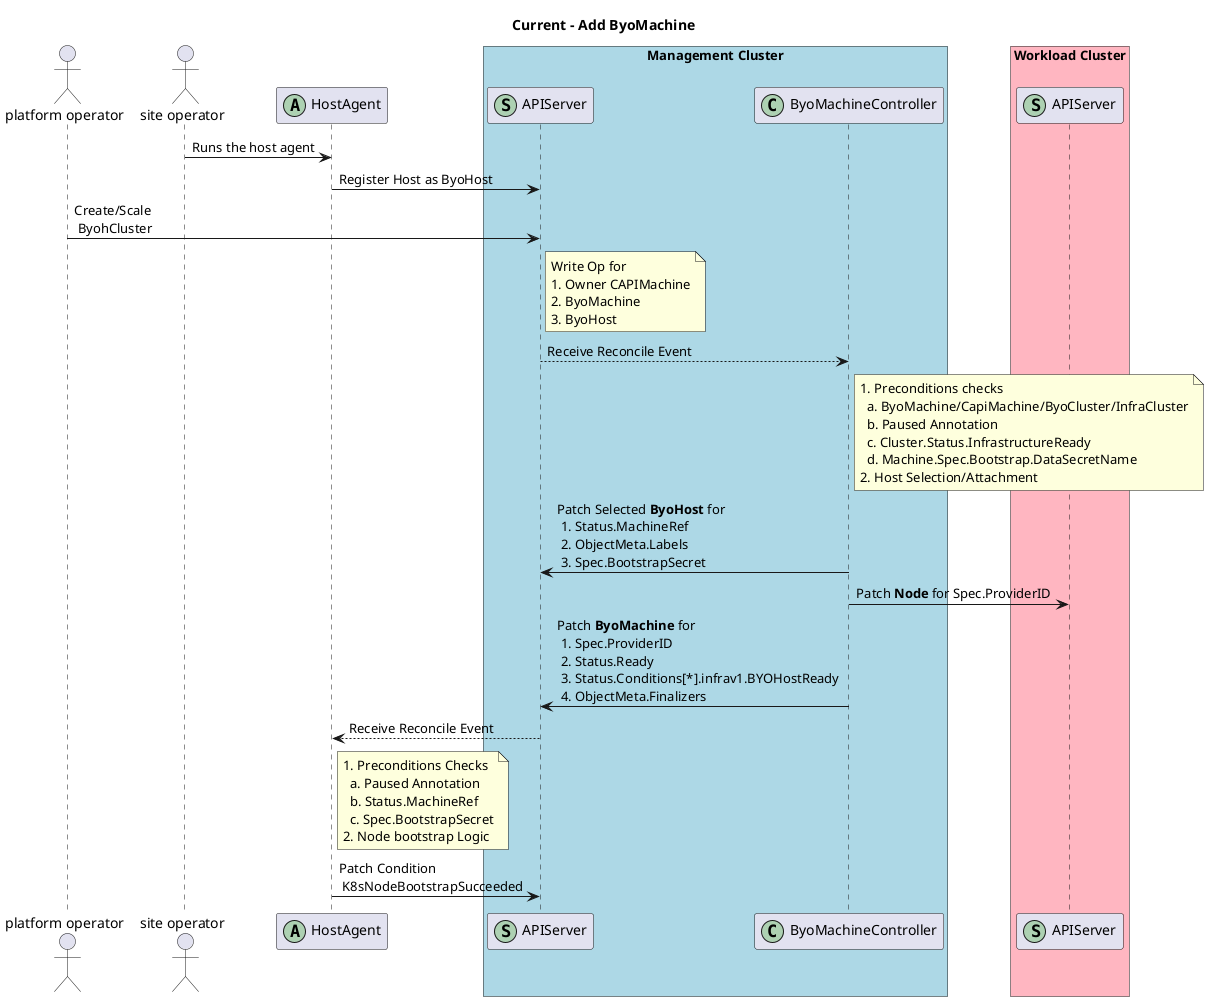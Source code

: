 @startuml Add-ByoMachine
title
Current - Add ByoMachine
end title
actor "platform operator" as po
actor "site operator" as so

participant HostAgent as hagent <<(A,#ADD1B2)>>
box "Management Cluster" #LightBlue
    participant APIServer as mc <<(S,#ADD1B2) >>
    participant ByoMachineController as bmc <<(C,#ADD1B2)>>
end box

box "Workload Cluster" #LightPink
    participant APIServer as wc <<(S,#ADD1B2) >>
end box 

so -> hagent: Runs the host agent
hagent -> mc: Register Host as ByoHost
po->mc: Create/Scale \n ByohCluster

note right of mc
Write Op for 
1. Owner CAPIMachine
2. ByoMachine
3. ByoHost
end note
mc --> bmc: Receive Reconcile Event
note right of bmc
    1. Preconditions checks
      a. ByoMachine/CapiMachine/ByoCluster/InfraCluster
      b. Paused Annotation
      c. Cluster.Status.InfrastructureReady
      d. Machine.Spec.Bootstrap.DataSecretName
    2. Host Selection/Attachment
end note
bmc -> mc: Patch Selected <b>ByoHost</b> for \n 1. Status.MachineRef \n 2. ObjectMeta.Labels \n 3. Spec.BootstrapSecret
bmc -> wc: Patch <b>Node</b> for Spec.ProviderID
bmc -> mc: Patch <b>ByoMachine</b> for \n 1. Spec.ProviderID \n 2. Status.Ready \n 3. Status.Conditions[*].infrav1.BYOHostReady \n 4. ObjectMeta.Finalizers
mc --> hagent: Receive Reconcile Event
note right of hagent
    1. Preconditions Checks
      a. Paused Annotation
      b. Status.MachineRef
      c. Spec.BootstrapSecret
    2. Node bootstrap Logic
end note

hagent -> mc: Patch Condition \n K8sNodeBootstrapSucceeded
@enduml
